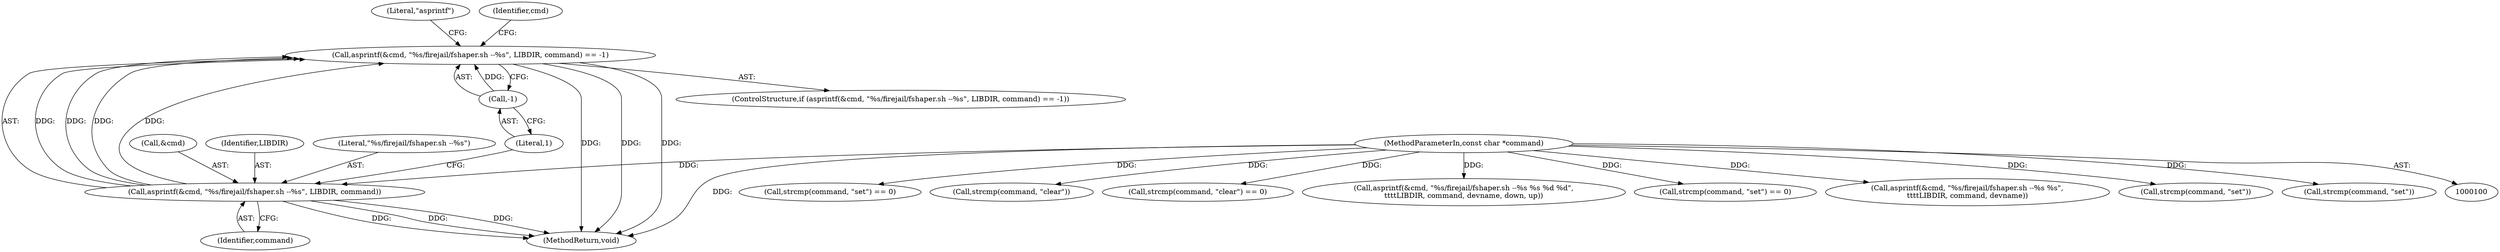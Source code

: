 digraph "0_firejail_5d43fdcd215203868d440ffc42036f5f5ffc89fc@API" {
"1000371" [label="(Call,asprintf(&cmd, \"%s/firejail/fshaper.sh --%s\", LIBDIR, command) == -1)"];
"1000372" [label="(Call,asprintf(&cmd, \"%s/firejail/fshaper.sh --%s\", LIBDIR, command))"];
"1000102" [label="(MethodParameterIn,const char *command)"];
"1000378" [label="(Call,-1)"];
"1000370" [label="(ControlStructure,if (asprintf(&cmd, \"%s/firejail/fshaper.sh --%s\", LIBDIR, command) == -1))"];
"1000371" [label="(Call,asprintf(&cmd, \"%s/firejail/fshaper.sh --%s\", LIBDIR, command) == -1)"];
"1000372" [label="(Call,asprintf(&cmd, \"%s/firejail/fshaper.sh --%s\", LIBDIR, command))"];
"1000332" [label="(Call,strcmp(command, \"set\") == 0)"];
"1000381" [label="(Literal,\"asprintf\")"];
"1000373" [label="(Call,&cmd)"];
"1000205" [label="(Call,strcmp(command, \"clear\"))"];
"1000204" [label="(Call,strcmp(command, \"clear\") == 0)"];
"1000340" [label="(Call,asprintf(&cmd, \"%s/firejail/fshaper.sh --%s %s %d %d\",\n\t\t\t\tLIBDIR, command, devname, down, up))"];
"1000376" [label="(Identifier,LIBDIR)"];
"1000375" [label="(Literal,\"%s/firejail/fshaper.sh --%s\")"];
"1000377" [label="(Identifier,command)"];
"1000451" [label="(MethodReturn,void)"];
"1000102" [label="(MethodParameterIn,const char *command)"];
"1000383" [label="(Identifier,cmd)"];
"1000192" [label="(Call,strcmp(command, \"set\") == 0)"];
"1000357" [label="(Call,asprintf(&cmd, \"%s/firejail/fshaper.sh --%s %s\",\n\t\t\t\tLIBDIR, command, devname))"];
"1000333" [label="(Call,strcmp(command, \"set\"))"];
"1000379" [label="(Literal,1)"];
"1000193" [label="(Call,strcmp(command, \"set\"))"];
"1000378" [label="(Call,-1)"];
"1000371" -> "1000370"  [label="AST: "];
"1000371" -> "1000378"  [label="CFG: "];
"1000372" -> "1000371"  [label="AST: "];
"1000378" -> "1000371"  [label="AST: "];
"1000381" -> "1000371"  [label="CFG: "];
"1000383" -> "1000371"  [label="CFG: "];
"1000371" -> "1000451"  [label="DDG: "];
"1000371" -> "1000451"  [label="DDG: "];
"1000371" -> "1000451"  [label="DDG: "];
"1000372" -> "1000371"  [label="DDG: "];
"1000372" -> "1000371"  [label="DDG: "];
"1000372" -> "1000371"  [label="DDG: "];
"1000372" -> "1000371"  [label="DDG: "];
"1000378" -> "1000371"  [label="DDG: "];
"1000372" -> "1000377"  [label="CFG: "];
"1000373" -> "1000372"  [label="AST: "];
"1000375" -> "1000372"  [label="AST: "];
"1000376" -> "1000372"  [label="AST: "];
"1000377" -> "1000372"  [label="AST: "];
"1000379" -> "1000372"  [label="CFG: "];
"1000372" -> "1000451"  [label="DDG: "];
"1000372" -> "1000451"  [label="DDG: "];
"1000372" -> "1000451"  [label="DDG: "];
"1000102" -> "1000372"  [label="DDG: "];
"1000102" -> "1000100"  [label="AST: "];
"1000102" -> "1000451"  [label="DDG: "];
"1000102" -> "1000192"  [label="DDG: "];
"1000102" -> "1000193"  [label="DDG: "];
"1000102" -> "1000204"  [label="DDG: "];
"1000102" -> "1000205"  [label="DDG: "];
"1000102" -> "1000332"  [label="DDG: "];
"1000102" -> "1000333"  [label="DDG: "];
"1000102" -> "1000340"  [label="DDG: "];
"1000102" -> "1000357"  [label="DDG: "];
"1000378" -> "1000379"  [label="CFG: "];
"1000379" -> "1000378"  [label="AST: "];
}
